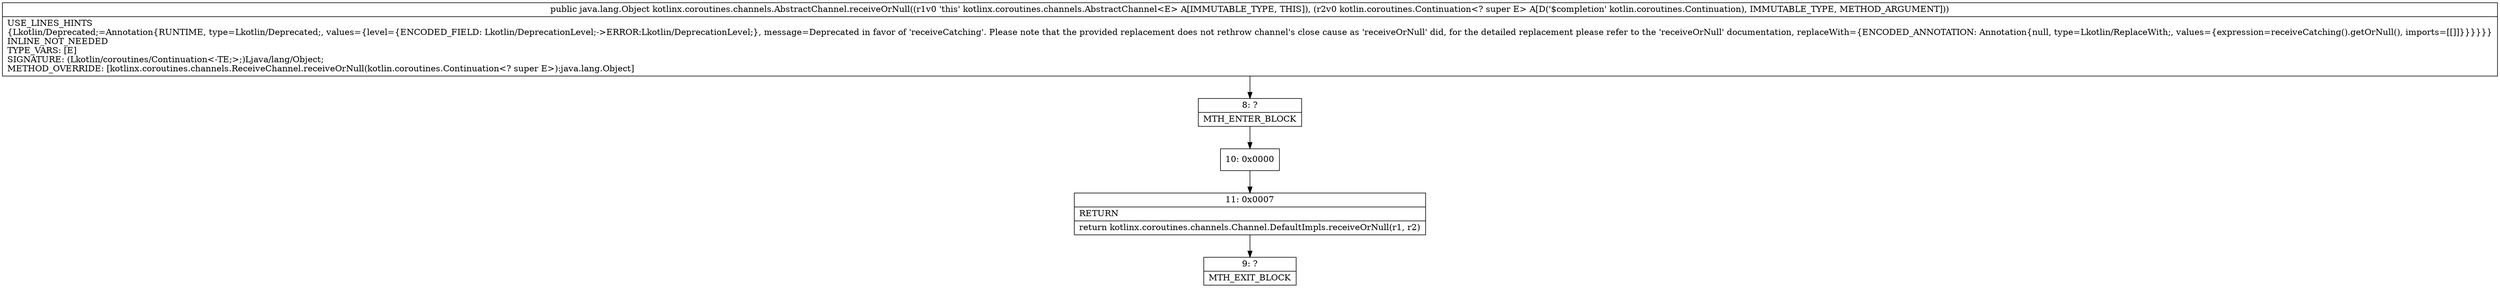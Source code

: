 digraph "CFG forkotlinx.coroutines.channels.AbstractChannel.receiveOrNull(Lkotlin\/coroutines\/Continuation;)Ljava\/lang\/Object;" {
Node_8 [shape=record,label="{8\:\ ?|MTH_ENTER_BLOCK\l}"];
Node_10 [shape=record,label="{10\:\ 0x0000}"];
Node_11 [shape=record,label="{11\:\ 0x0007|RETURN\l|return kotlinx.coroutines.channels.Channel.DefaultImpls.receiveOrNull(r1, r2)\l}"];
Node_9 [shape=record,label="{9\:\ ?|MTH_EXIT_BLOCK\l}"];
MethodNode[shape=record,label="{public java.lang.Object kotlinx.coroutines.channels.AbstractChannel.receiveOrNull((r1v0 'this' kotlinx.coroutines.channels.AbstractChannel\<E\> A[IMMUTABLE_TYPE, THIS]), (r2v0 kotlin.coroutines.Continuation\<? super E\> A[D('$completion' kotlin.coroutines.Continuation), IMMUTABLE_TYPE, METHOD_ARGUMENT]))  | USE_LINES_HINTS\l\{Lkotlin\/Deprecated;=Annotation\{RUNTIME, type=Lkotlin\/Deprecated;, values=\{level=\{ENCODED_FIELD: Lkotlin\/DeprecationLevel;\-\>ERROR:Lkotlin\/DeprecationLevel;\}, message=Deprecated in favor of 'receiveCatching'. Please note that the provided replacement does not rethrow channel's close cause as 'receiveOrNull' did, for the detailed replacement please refer to the 'receiveOrNull' documentation, replaceWith=\{ENCODED_ANNOTATION: Annotation\{null, type=Lkotlin\/ReplaceWith;, values=\{expression=receiveCatching().getOrNull(), imports=[[]]\}\}\}\}\}\}\lINLINE_NOT_NEEDED\lTYPE_VARS: [E]\lSIGNATURE: (Lkotlin\/coroutines\/Continuation\<\-TE;\>;)Ljava\/lang\/Object;\lMETHOD_OVERRIDE: [kotlinx.coroutines.channels.ReceiveChannel.receiveOrNull(kotlin.coroutines.Continuation\<? super E\>):java.lang.Object]\l}"];
MethodNode -> Node_8;Node_8 -> Node_10;
Node_10 -> Node_11;
Node_11 -> Node_9;
}

